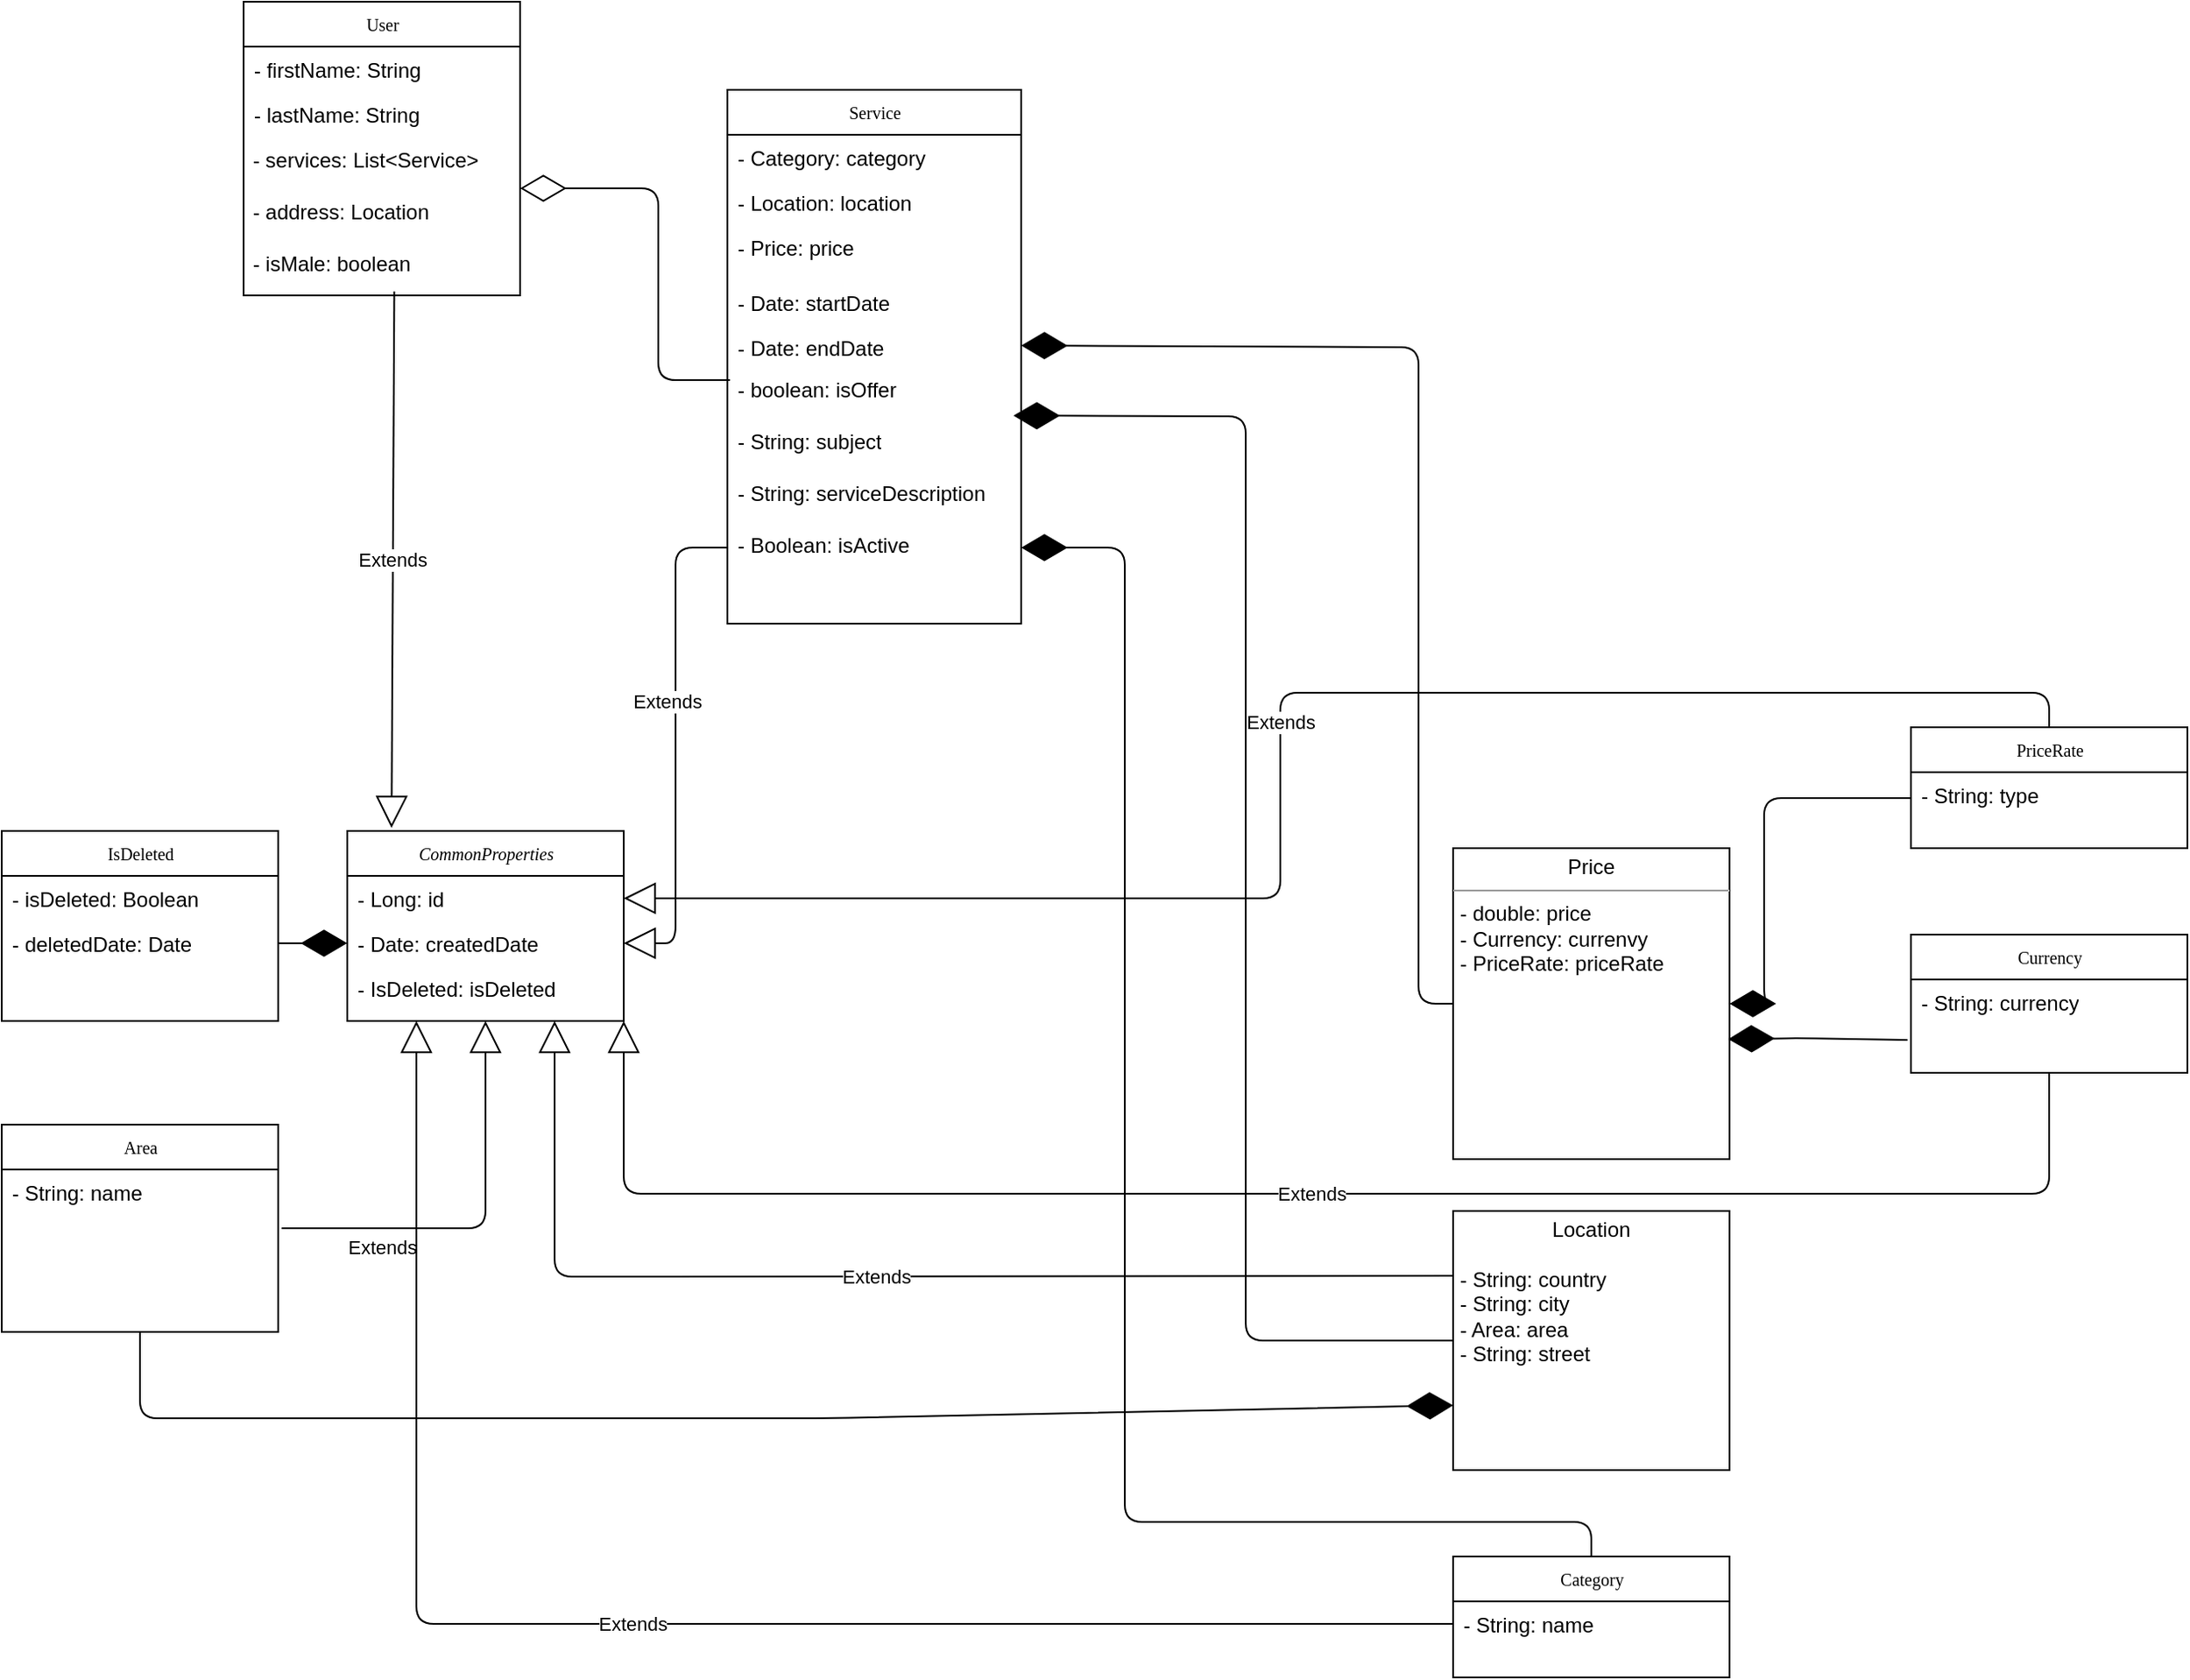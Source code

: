 <mxfile version="12.8.1" type="github">
  <diagram id="fjW9XBGuvEGNRJiDpevI" name="Page-1">
    <mxGraphModel dx="1888" dy="1648" grid="1" gridSize="10" guides="1" tooltips="1" connect="1" arrows="1" fold="1" page="1" pageScale="1" pageWidth="850" pageHeight="1100" math="0" shadow="0">
      <root>
        <mxCell id="0" />
        <mxCell id="1" parent="0" />
        <mxCell id="ZYrpAKafaMUzDecGM8QH-43" value="Category" style="swimlane;html=1;fontStyle=0;childLayout=stackLayout;horizontal=1;startSize=26;fillColor=none;horizontalStack=0;resizeParent=1;resizeLast=0;collapsible=1;marginBottom=0;swimlaneFillColor=#ffffff;rounded=0;shadow=0;comic=0;labelBackgroundColor=none;strokeWidth=1;fontFamily=Verdana;fontSize=10;align=center;" vertex="1" parent="1">
          <mxGeometry y="420" width="160" height="70" as="geometry" />
        </mxCell>
        <mxCell id="ZYrpAKafaMUzDecGM8QH-44" value="- String: name" style="text;html=1;strokeColor=none;fillColor=none;align=left;verticalAlign=top;spacingLeft=4;spacingRight=4;whiteSpace=wrap;overflow=hidden;rotatable=0;points=[[0,0.5],[1,0.5]];portConstraint=eastwest;" vertex="1" parent="ZYrpAKafaMUzDecGM8QH-43">
          <mxGeometry y="26" width="160" height="30" as="geometry" />
        </mxCell>
        <mxCell id="ZYrpAKafaMUzDecGM8QH-45" value="Service" style="swimlane;html=1;fontStyle=0;childLayout=stackLayout;horizontal=1;startSize=26;fillColor=none;horizontalStack=0;resizeParent=1;resizeLast=0;collapsible=1;marginBottom=0;swimlaneFillColor=#ffffff;rounded=0;shadow=0;comic=0;labelBackgroundColor=none;strokeWidth=1;fontFamily=Verdana;fontSize=10;align=center;" vertex="1" parent="1">
          <mxGeometry x="-420" y="-429" width="170" height="309" as="geometry" />
        </mxCell>
        <mxCell id="ZYrpAKafaMUzDecGM8QH-46" value="- Category: category" style="text;html=1;strokeColor=none;fillColor=none;align=left;verticalAlign=top;spacingLeft=4;spacingRight=4;whiteSpace=wrap;overflow=hidden;rotatable=0;points=[[0,0.5],[1,0.5]];portConstraint=eastwest;" vertex="1" parent="ZYrpAKafaMUzDecGM8QH-45">
          <mxGeometry y="26" width="170" height="26" as="geometry" />
        </mxCell>
        <mxCell id="ZYrpAKafaMUzDecGM8QH-47" value="- Location: location" style="text;html=1;strokeColor=none;fillColor=none;align=left;verticalAlign=top;spacingLeft=4;spacingRight=4;whiteSpace=wrap;overflow=hidden;rotatable=0;points=[[0,0.5],[1,0.5]];portConstraint=eastwest;" vertex="1" parent="ZYrpAKafaMUzDecGM8QH-45">
          <mxGeometry y="52" width="170" height="26" as="geometry" />
        </mxCell>
        <mxCell id="ZYrpAKafaMUzDecGM8QH-48" value="- Price: price" style="text;html=1;strokeColor=none;fillColor=none;align=left;verticalAlign=top;spacingLeft=4;spacingRight=4;whiteSpace=wrap;overflow=hidden;rotatable=0;points=[[0,0.5],[1,0.5]];portConstraint=eastwest;" vertex="1" parent="ZYrpAKafaMUzDecGM8QH-45">
          <mxGeometry y="78" width="170" height="32" as="geometry" />
        </mxCell>
        <mxCell id="ZYrpAKafaMUzDecGM8QH-49" value="- Date: startDate" style="text;html=1;strokeColor=none;fillColor=none;align=left;verticalAlign=top;spacingLeft=4;spacingRight=4;whiteSpace=wrap;overflow=hidden;rotatable=0;points=[[0,0.5],[1,0.5]];portConstraint=eastwest;" vertex="1" parent="ZYrpAKafaMUzDecGM8QH-45">
          <mxGeometry y="110" width="170" height="26" as="geometry" />
        </mxCell>
        <mxCell id="ZYrpAKafaMUzDecGM8QH-50" value="- Date: endDate" style="text;html=1;strokeColor=none;fillColor=none;align=left;verticalAlign=top;spacingLeft=4;spacingRight=4;whiteSpace=wrap;overflow=hidden;rotatable=0;points=[[0,0.5],[1,0.5]];portConstraint=eastwest;" vertex="1" parent="ZYrpAKafaMUzDecGM8QH-45">
          <mxGeometry y="136" width="170" height="24" as="geometry" />
        </mxCell>
        <mxCell id="ZYrpAKafaMUzDecGM8QH-51" value="- boolean: isOffer" style="text;html=1;strokeColor=none;fillColor=none;align=left;verticalAlign=top;spacingLeft=4;spacingRight=4;whiteSpace=wrap;overflow=hidden;rotatable=0;points=[[0,0.5],[1,0.5]];portConstraint=eastwest;" vertex="1" parent="ZYrpAKafaMUzDecGM8QH-45">
          <mxGeometry y="160" width="170" height="30" as="geometry" />
        </mxCell>
        <mxCell id="ZYrpAKafaMUzDecGM8QH-52" value="- String: subject" style="text;html=1;strokeColor=none;fillColor=none;align=left;verticalAlign=top;spacingLeft=4;spacingRight=4;whiteSpace=wrap;overflow=hidden;rotatable=0;points=[[0,0.5],[1,0.5]];portConstraint=eastwest;" vertex="1" parent="ZYrpAKafaMUzDecGM8QH-45">
          <mxGeometry y="190" width="170" height="30" as="geometry" />
        </mxCell>
        <mxCell id="ZYrpAKafaMUzDecGM8QH-53" value="- String: serviceDescription" style="text;html=1;strokeColor=none;fillColor=none;align=left;verticalAlign=top;spacingLeft=4;spacingRight=4;whiteSpace=wrap;overflow=hidden;rotatable=0;points=[[0,0.5],[1,0.5]];portConstraint=eastwest;" vertex="1" parent="ZYrpAKafaMUzDecGM8QH-45">
          <mxGeometry y="220" width="170" height="30" as="geometry" />
        </mxCell>
        <mxCell id="ZYrpAKafaMUzDecGM8QH-54" value="- Boolean: isActive" style="text;html=1;strokeColor=none;fillColor=none;align=left;verticalAlign=top;spacingLeft=4;spacingRight=4;whiteSpace=wrap;overflow=hidden;rotatable=0;points=[[0,0.5],[1,0.5]];portConstraint=eastwest;" vertex="1" parent="ZYrpAKafaMUzDecGM8QH-45">
          <mxGeometry y="250" width="170" height="30" as="geometry" />
        </mxCell>
        <mxCell id="ZYrpAKafaMUzDecGM8QH-55" value="&lt;p style=&quot;margin: 0px ; margin-top: 4px ; text-align: center&quot;&gt;Location&lt;/p&gt;&lt;br&gt;&lt;p style=&quot;margin: 0px ; margin-left: 4px&quot;&gt;- String: country&lt;/p&gt;&lt;p style=&quot;margin: 0px ; margin-left: 4px&quot;&gt;- String: city&lt;/p&gt;&lt;p style=&quot;margin: 0px ; margin-left: 4px&quot;&gt;- Area: area&lt;/p&gt;&lt;p style=&quot;margin: 0px ; margin-left: 4px&quot;&gt;- String: street&lt;/p&gt;" style="verticalAlign=top;align=left;overflow=fill;fontSize=12;fontFamily=Helvetica;html=1;rounded=0;shadow=0;comic=0;labelBackgroundColor=none;strokeWidth=1" vertex="1" parent="1">
          <mxGeometry y="220" width="160" height="150" as="geometry" />
        </mxCell>
        <mxCell id="ZYrpAKafaMUzDecGM8QH-56" value="&lt;p style=&quot;margin: 0px ; margin-top: 4px ; text-align: center&quot;&gt;Price&lt;/p&gt;&lt;hr size=&quot;1&quot;&gt;&lt;p style=&quot;margin: 0px ; margin-left: 4px&quot;&gt;- double: price&lt;/p&gt;&lt;p style=&quot;margin: 0px ; margin-left: 4px&quot;&gt;- Currency: currenvy&lt;/p&gt;&lt;p style=&quot;margin: 0px ; margin-left: 4px&quot;&gt;- PriceRate: priceRate&lt;/p&gt;" style="verticalAlign=top;align=left;overflow=fill;fontSize=12;fontFamily=Helvetica;html=1;rounded=0;shadow=0;comic=0;labelBackgroundColor=none;strokeWidth=1" vertex="1" parent="1">
          <mxGeometry y="10" width="160" height="180" as="geometry" />
        </mxCell>
        <mxCell id="ZYrpAKafaMUzDecGM8QH-57" value="IsDeleted" style="swimlane;html=1;fontStyle=0;childLayout=stackLayout;horizontal=1;startSize=26;fillColor=none;horizontalStack=0;resizeParent=1;resizeLast=0;collapsible=1;marginBottom=0;swimlaneFillColor=#ffffff;rounded=0;shadow=0;comic=0;labelBackgroundColor=none;strokeWidth=1;fontFamily=Verdana;fontSize=10;align=center;" vertex="1" parent="1">
          <mxGeometry x="-840" width="160" height="110" as="geometry" />
        </mxCell>
        <mxCell id="ZYrpAKafaMUzDecGM8QH-58" value="- isDeleted: Boolean" style="text;html=1;strokeColor=none;fillColor=none;align=left;verticalAlign=top;spacingLeft=4;spacingRight=4;whiteSpace=wrap;overflow=hidden;rotatable=0;points=[[0,0.5],[1,0.5]];portConstraint=eastwest;" vertex="1" parent="ZYrpAKafaMUzDecGM8QH-57">
          <mxGeometry y="26" width="160" height="26" as="geometry" />
        </mxCell>
        <mxCell id="ZYrpAKafaMUzDecGM8QH-59" value="- deletedDate: Date" style="text;html=1;strokeColor=none;fillColor=none;align=left;verticalAlign=top;spacingLeft=4;spacingRight=4;whiteSpace=wrap;overflow=hidden;rotatable=0;points=[[0,0.5],[1,0.5]];portConstraint=eastwest;" vertex="1" parent="ZYrpAKafaMUzDecGM8QH-57">
          <mxGeometry y="52" width="160" height="26" as="geometry" />
        </mxCell>
        <mxCell id="ZYrpAKafaMUzDecGM8QH-60" value="Area" style="swimlane;html=1;fontStyle=0;childLayout=stackLayout;horizontal=1;startSize=26;fillColor=none;horizontalStack=0;resizeParent=1;resizeLast=0;collapsible=1;marginBottom=0;swimlaneFillColor=#ffffff;rounded=0;shadow=0;comic=0;labelBackgroundColor=none;strokeWidth=1;fontFamily=Verdana;fontSize=10;align=center;" vertex="1" parent="1">
          <mxGeometry x="-840" y="170" width="160" height="120" as="geometry" />
        </mxCell>
        <mxCell id="ZYrpAKafaMUzDecGM8QH-61" value="- String: name" style="text;html=1;strokeColor=none;fillColor=none;align=left;verticalAlign=top;spacingLeft=4;spacingRight=4;whiteSpace=wrap;overflow=hidden;rotatable=0;points=[[0,0.5],[1,0.5]];portConstraint=eastwest;" vertex="1" parent="ZYrpAKafaMUzDecGM8QH-60">
          <mxGeometry y="26" width="160" height="30" as="geometry" />
        </mxCell>
        <mxCell id="ZYrpAKafaMUzDecGM8QH-62" value="PriceRate" style="swimlane;html=1;fontStyle=0;childLayout=stackLayout;horizontal=1;startSize=26;fillColor=none;horizontalStack=0;resizeParent=1;resizeLast=0;collapsible=1;marginBottom=0;swimlaneFillColor=#ffffff;rounded=0;shadow=0;comic=0;labelBackgroundColor=none;strokeWidth=1;fontFamily=Verdana;fontSize=10;align=center;" vertex="1" parent="1">
          <mxGeometry x="265" y="-60" width="160" height="70" as="geometry" />
        </mxCell>
        <mxCell id="ZYrpAKafaMUzDecGM8QH-63" value="- String: type" style="text;html=1;strokeColor=none;fillColor=none;align=left;verticalAlign=top;spacingLeft=4;spacingRight=4;whiteSpace=wrap;overflow=hidden;rotatable=0;points=[[0,0.5],[1,0.5]];portConstraint=eastwest;" vertex="1" parent="ZYrpAKafaMUzDecGM8QH-62">
          <mxGeometry y="26" width="160" height="30" as="geometry" />
        </mxCell>
        <mxCell id="ZYrpAKafaMUzDecGM8QH-64" value="Currency" style="swimlane;html=1;fontStyle=0;childLayout=stackLayout;horizontal=1;startSize=26;fillColor=none;horizontalStack=0;resizeParent=1;resizeLast=0;collapsible=1;marginBottom=0;swimlaneFillColor=#ffffff;rounded=0;shadow=0;comic=0;labelBackgroundColor=none;strokeWidth=1;fontFamily=Verdana;fontSize=10;align=center;" vertex="1" parent="1">
          <mxGeometry x="265" y="60" width="160" height="80" as="geometry" />
        </mxCell>
        <mxCell id="ZYrpAKafaMUzDecGM8QH-65" value="- String: currency" style="text;html=1;strokeColor=none;fillColor=none;align=left;verticalAlign=top;spacingLeft=4;spacingRight=4;whiteSpace=wrap;overflow=hidden;rotatable=0;points=[[0,0.5],[1,0.5]];portConstraint=eastwest;" vertex="1" parent="ZYrpAKafaMUzDecGM8QH-64">
          <mxGeometry y="26" width="160" height="30" as="geometry" />
        </mxCell>
        <mxCell id="ZYrpAKafaMUzDecGM8QH-66" value="" style="endArrow=diamondThin;endFill=1;endSize=24;html=1;exitX=0;exitY=0.5;exitDx=0;exitDy=0;entryX=1;entryY=0.5;entryDx=0;entryDy=0;" edge="1" parent="1" source="ZYrpAKafaMUzDecGM8QH-56" target="ZYrpAKafaMUzDecGM8QH-50">
          <mxGeometry width="160" relative="1" as="geometry">
            <mxPoint x="-440" y="200" as="sourcePoint" />
            <mxPoint x="-250" y="100" as="targetPoint" />
            <Array as="points">
              <mxPoint x="-20" y="100" />
              <mxPoint x="-20" y="-280" />
            </Array>
          </mxGeometry>
        </mxCell>
        <mxCell id="ZYrpAKafaMUzDecGM8QH-67" value="" style="endArrow=diamondThin;endFill=1;endSize=24;html=1;exitX=0;exitY=0.5;exitDx=0;exitDy=0;entryX=0.974;entryY=-0.047;entryDx=0;entryDy=0;entryPerimeter=0;" edge="1" parent="1" source="ZYrpAKafaMUzDecGM8QH-55" target="ZYrpAKafaMUzDecGM8QH-52">
          <mxGeometry width="160" relative="1" as="geometry">
            <mxPoint x="-400" y="200" as="sourcePoint" />
            <mxPoint x="-240" y="190" as="targetPoint" />
            <Array as="points">
              <mxPoint x="-120" y="295" />
              <mxPoint x="-120" y="190" />
              <mxPoint x="-120" y="-240" />
            </Array>
          </mxGeometry>
        </mxCell>
        <mxCell id="ZYrpAKafaMUzDecGM8QH-68" value="" style="endArrow=diamondThin;endFill=1;endSize=24;html=1;exitX=0.5;exitY=0;exitDx=0;exitDy=0;entryX=1;entryY=0.5;entryDx=0;entryDy=0;" edge="1" parent="1" source="ZYrpAKafaMUzDecGM8QH-43" target="ZYrpAKafaMUzDecGM8QH-54">
          <mxGeometry width="160" relative="1" as="geometry">
            <mxPoint x="-370" y="110" as="sourcePoint" />
            <mxPoint x="-260" y="220" as="targetPoint" />
            <Array as="points">
              <mxPoint x="80" y="400" />
              <mxPoint x="-190" y="400" />
              <mxPoint x="-190" y="265" />
              <mxPoint x="-190" y="-164" />
            </Array>
          </mxGeometry>
        </mxCell>
        <mxCell id="ZYrpAKafaMUzDecGM8QH-69" value="" style="endArrow=diamondThin;endFill=1;endSize=24;html=1;entryX=0;entryY=0.75;entryDx=0;entryDy=0;exitX=0.5;exitY=1;exitDx=0;exitDy=0;" edge="1" parent="1" source="ZYrpAKafaMUzDecGM8QH-60" target="ZYrpAKafaMUzDecGM8QH-55">
          <mxGeometry width="160" relative="1" as="geometry">
            <mxPoint x="-680" y="210" as="sourcePoint" />
            <mxPoint x="-240" y="240" as="targetPoint" />
            <Array as="points">
              <mxPoint x="-760" y="340" />
              <mxPoint x="-360" y="340" />
            </Array>
          </mxGeometry>
        </mxCell>
        <mxCell id="ZYrpAKafaMUzDecGM8QH-70" value="" style="endArrow=diamondThin;endFill=1;endSize=24;html=1;exitX=0;exitY=0.5;exitDx=0;exitDy=0;entryX=1;entryY=0.5;entryDx=0;entryDy=0;" edge="1" parent="1" source="ZYrpAKafaMUzDecGM8QH-63" target="ZYrpAKafaMUzDecGM8QH-56">
          <mxGeometry width="160" relative="1" as="geometry">
            <mxPoint x="266.44" y="-98.99" as="sourcePoint" />
            <mxPoint x="-219.42" y="-231.41" as="targetPoint" />
            <Array as="points">
              <mxPoint x="180" y="-19" />
              <mxPoint x="180" y="100" />
            </Array>
          </mxGeometry>
        </mxCell>
        <mxCell id="ZYrpAKafaMUzDecGM8QH-71" value="" style="endArrow=diamondThin;endFill=1;endSize=24;html=1;entryX=0.995;entryY=0.614;entryDx=0;entryDy=0;entryPerimeter=0;" edge="1" parent="1" target="ZYrpAKafaMUzDecGM8QH-56">
          <mxGeometry width="160" relative="1" as="geometry">
            <mxPoint x="263" y="121" as="sourcePoint" />
            <mxPoint x="170" y="110" as="targetPoint" />
            <Array as="points">
              <mxPoint x="200" y="120" />
            </Array>
          </mxGeometry>
        </mxCell>
        <mxCell id="ZYrpAKafaMUzDecGM8QH-72" value="&lt;i&gt;CommonProperties&lt;/i&gt;" style="swimlane;html=1;fontStyle=0;childLayout=stackLayout;horizontal=1;startSize=26;fillColor=none;horizontalStack=0;resizeParent=1;resizeLast=0;collapsible=1;marginBottom=0;swimlaneFillColor=#ffffff;rounded=0;shadow=0;comic=0;labelBackgroundColor=none;strokeWidth=1;fontFamily=Verdana;fontSize=10;align=center;" vertex="1" parent="1">
          <mxGeometry x="-640" width="160" height="110" as="geometry" />
        </mxCell>
        <mxCell id="ZYrpAKafaMUzDecGM8QH-73" value="- Long: id" style="text;html=1;strokeColor=none;fillColor=none;align=left;verticalAlign=top;spacingLeft=4;spacingRight=4;whiteSpace=wrap;overflow=hidden;rotatable=0;points=[[0,0.5],[1,0.5]];portConstraint=eastwest;" vertex="1" parent="ZYrpAKafaMUzDecGM8QH-72">
          <mxGeometry y="26" width="160" height="26" as="geometry" />
        </mxCell>
        <mxCell id="ZYrpAKafaMUzDecGM8QH-74" value="- Date: createdDate" style="text;html=1;strokeColor=none;fillColor=none;align=left;verticalAlign=top;spacingLeft=4;spacingRight=4;whiteSpace=wrap;overflow=hidden;rotatable=0;points=[[0,0.5],[1,0.5]];portConstraint=eastwest;" vertex="1" parent="ZYrpAKafaMUzDecGM8QH-72">
          <mxGeometry y="52" width="160" height="26" as="geometry" />
        </mxCell>
        <mxCell id="ZYrpAKafaMUzDecGM8QH-75" value="- IsDeleted: isDeleted" style="text;html=1;strokeColor=none;fillColor=none;align=left;verticalAlign=top;spacingLeft=4;spacingRight=4;whiteSpace=wrap;overflow=hidden;rotatable=0;points=[[0,0.5],[1,0.5]];portConstraint=eastwest;" vertex="1" parent="ZYrpAKafaMUzDecGM8QH-72">
          <mxGeometry y="78" width="160" height="26" as="geometry" />
        </mxCell>
        <mxCell id="ZYrpAKafaMUzDecGM8QH-76" value="" style="endArrow=diamondThin;endFill=1;endSize=24;html=1;exitX=1;exitY=0.5;exitDx=0;exitDy=0;entryX=0;entryY=0.5;entryDx=0;entryDy=0;" edge="1" parent="1" source="ZYrpAKafaMUzDecGM8QH-59" target="ZYrpAKafaMUzDecGM8QH-74">
          <mxGeometry width="160" relative="1" as="geometry">
            <mxPoint x="-560" y="200" as="sourcePoint" />
            <mxPoint x="-390" y="210" as="targetPoint" />
          </mxGeometry>
        </mxCell>
        <mxCell id="ZYrpAKafaMUzDecGM8QH-77" value="Extends" style="endArrow=block;endSize=16;endFill=0;html=1;exitX=0;exitY=0.5;exitDx=0;exitDy=0;entryX=1;entryY=0.5;entryDx=0;entryDy=0;" edge="1" parent="1" source="ZYrpAKafaMUzDecGM8QH-54" target="ZYrpAKafaMUzDecGM8QH-74">
          <mxGeometry x="-0.168" y="-5" width="160" relative="1" as="geometry">
            <mxPoint x="-440" y="-80" as="sourcePoint" />
            <mxPoint x="-280" y="-80" as="targetPoint" />
            <Array as="points">
              <mxPoint x="-450" y="-164" />
              <mxPoint x="-450" y="65" />
            </Array>
            <mxPoint y="-1" as="offset" />
          </mxGeometry>
        </mxCell>
        <mxCell id="ZYrpAKafaMUzDecGM8QH-78" value="Extends" style="endArrow=block;endSize=16;endFill=0;html=1;entryX=0.5;entryY=1;entryDx=0;entryDy=0;" edge="1" parent="1" target="ZYrpAKafaMUzDecGM8QH-72">
          <mxGeometry x="-0.513" y="-11" width="160" relative="1" as="geometry">
            <mxPoint x="-678" y="230" as="sourcePoint" />
            <mxPoint x="-390" y="329" as="targetPoint" />
            <Array as="points">
              <mxPoint x="-560" y="230" />
              <mxPoint x="-560" y="210" />
            </Array>
            <mxPoint as="offset" />
          </mxGeometry>
        </mxCell>
        <mxCell id="ZYrpAKafaMUzDecGM8QH-79" value="Extends" style="endArrow=block;endSize=16;endFill=0;html=1;exitX=0;exitY=0.25;exitDx=0;exitDy=0;entryX=0.75;entryY=1;entryDx=0;entryDy=0;" edge="1" parent="1" source="ZYrpAKafaMUzDecGM8QH-55" target="ZYrpAKafaMUzDecGM8QH-72">
          <mxGeometry width="160" relative="1" as="geometry">
            <mxPoint x="-440" y="170" as="sourcePoint" />
            <mxPoint x="-280" y="170" as="targetPoint" />
            <Array as="points">
              <mxPoint x="-520" y="258" />
            </Array>
          </mxGeometry>
        </mxCell>
        <mxCell id="ZYrpAKafaMUzDecGM8QH-80" value="Extends" style="endArrow=block;endSize=16;endFill=0;html=1;exitX=0;exitY=0.5;exitDx=0;exitDy=0;entryX=0.25;entryY=1;entryDx=0;entryDy=0;" edge="1" parent="1" target="ZYrpAKafaMUzDecGM8QH-72">
          <mxGeometry width="160" relative="1" as="geometry">
            <mxPoint y="459" as="sourcePoint" />
            <mxPoint x="-280" y="270" as="targetPoint" />
            <Array as="points">
              <mxPoint x="-600" y="459" />
            </Array>
          </mxGeometry>
        </mxCell>
        <mxCell id="ZYrpAKafaMUzDecGM8QH-81" value="Extends" style="endArrow=block;endSize=16;endFill=0;html=1;exitX=0.5;exitY=1;exitDx=0;exitDy=0;entryX=1;entryY=1;entryDx=0;entryDy=0;" edge="1" parent="1" source="ZYrpAKafaMUzDecGM8QH-64" target="ZYrpAKafaMUzDecGM8QH-72">
          <mxGeometry width="160" relative="1" as="geometry">
            <mxPoint x="265" y="111" as="sourcePoint" />
            <mxPoint x="-140" y="170" as="targetPoint" />
            <Array as="points">
              <mxPoint x="345" y="210" />
              <mxPoint x="250" y="210" />
              <mxPoint x="-480" y="210" />
            </Array>
          </mxGeometry>
        </mxCell>
        <mxCell id="ZYrpAKafaMUzDecGM8QH-82" value="Extends" style="endArrow=block;endSize=16;endFill=0;html=1;exitX=0.5;exitY=0;exitDx=0;exitDy=0;entryX=1;entryY=0.5;entryDx=0;entryDy=0;" edge="1" parent="1" source="ZYrpAKafaMUzDecGM8QH-62" target="ZYrpAKafaMUzDecGM8QH-73">
          <mxGeometry width="160" relative="1" as="geometry">
            <mxPoint x="265" y="-121.0" as="sourcePoint" />
            <mxPoint x="-110" y="140" as="targetPoint" />
            <Array as="points">
              <mxPoint x="345" y="-80" />
              <mxPoint x="-100" y="-80" />
              <mxPoint x="-100" y="39" />
            </Array>
          </mxGeometry>
        </mxCell>
        <mxCell id="ZYrpAKafaMUzDecGM8QH-83" value="User" style="swimlane;html=1;fontStyle=0;childLayout=stackLayout;horizontal=1;startSize=26;fillColor=none;horizontalStack=0;resizeParent=1;resizeLast=0;collapsible=1;marginBottom=0;swimlaneFillColor=#ffffff;rounded=0;shadow=0;comic=0;labelBackgroundColor=none;strokeWidth=1;fontFamily=Verdana;fontSize=10;align=center;" vertex="1" parent="1">
          <mxGeometry x="-700" y="-480" width="160" height="170" as="geometry" />
        </mxCell>
        <mxCell id="ZYrpAKafaMUzDecGM8QH-84" value="- firstName: String" style="text;html=1;strokeColor=none;fillColor=none;align=left;verticalAlign=top;spacingLeft=4;spacingRight=4;whiteSpace=wrap;overflow=hidden;rotatable=0;points=[[0,0.5],[1,0.5]];portConstraint=eastwest;" vertex="1" parent="ZYrpAKafaMUzDecGM8QH-83">
          <mxGeometry y="26" width="160" height="26" as="geometry" />
        </mxCell>
        <mxCell id="ZYrpAKafaMUzDecGM8QH-85" value="- lastName: String" style="text;html=1;strokeColor=none;fillColor=none;align=left;verticalAlign=top;spacingLeft=4;spacingRight=4;whiteSpace=wrap;overflow=hidden;rotatable=0;points=[[0,0.5],[1,0.5]];portConstraint=eastwest;" vertex="1" parent="ZYrpAKafaMUzDecGM8QH-83">
          <mxGeometry y="52" width="160" height="26" as="geometry" />
        </mxCell>
        <mxCell id="ZYrpAKafaMUzDecGM8QH-86" value="&amp;nbsp;- services: List&amp;lt;Service&amp;gt;" style="text;html=1;" vertex="1" parent="ZYrpAKafaMUzDecGM8QH-83">
          <mxGeometry y="78" width="160" height="30" as="geometry" />
        </mxCell>
        <mxCell id="ZYrpAKafaMUzDecGM8QH-87" value="&amp;nbsp;- address: Location" style="text;html=1;" vertex="1" parent="ZYrpAKafaMUzDecGM8QH-83">
          <mxGeometry y="108" width="160" height="30" as="geometry" />
        </mxCell>
        <mxCell id="ZYrpAKafaMUzDecGM8QH-88" value="&amp;nbsp;- isMale: boolean" style="text;html=1;" vertex="1" parent="ZYrpAKafaMUzDecGM8QH-83">
          <mxGeometry y="138" width="160" height="30" as="geometry" />
        </mxCell>
        <mxCell id="ZYrpAKafaMUzDecGM8QH-89" value="" style="endArrow=diamondThin;endFill=0;endSize=24;html=1;exitX=0.009;exitY=0.267;exitDx=0;exitDy=0;exitPerimeter=0;entryX=1;entryY=1;entryDx=0;entryDy=0;" edge="1" parent="1" source="ZYrpAKafaMUzDecGM8QH-51" target="ZYrpAKafaMUzDecGM8QH-86">
          <mxGeometry width="160" relative="1" as="geometry">
            <mxPoint x="-620" y="-400" as="sourcePoint" />
            <mxPoint x="-560" y="-580" as="targetPoint" />
            <Array as="points">
              <mxPoint x="-460" y="-261" />
              <mxPoint x="-460" y="-372" />
            </Array>
          </mxGeometry>
        </mxCell>
        <mxCell id="ZYrpAKafaMUzDecGM8QH-90" value="Extends" style="endArrow=block;endSize=16;endFill=0;html=1;exitX=0.545;exitY=0.993;exitDx=0;exitDy=0;entryX=0.16;entryY=-0.016;entryDx=0;entryDy=0;entryPerimeter=0;exitPerimeter=0;" edge="1" parent="1" source="ZYrpAKafaMUzDecGM8QH-88" target="ZYrpAKafaMUzDecGM8QH-72">
          <mxGeometry width="160" relative="1" as="geometry">
            <mxPoint x="-660" y="-280" as="sourcePoint" />
            <mxPoint x="-500" y="-280" as="targetPoint" />
          </mxGeometry>
        </mxCell>
      </root>
    </mxGraphModel>
  </diagram>
</mxfile>
